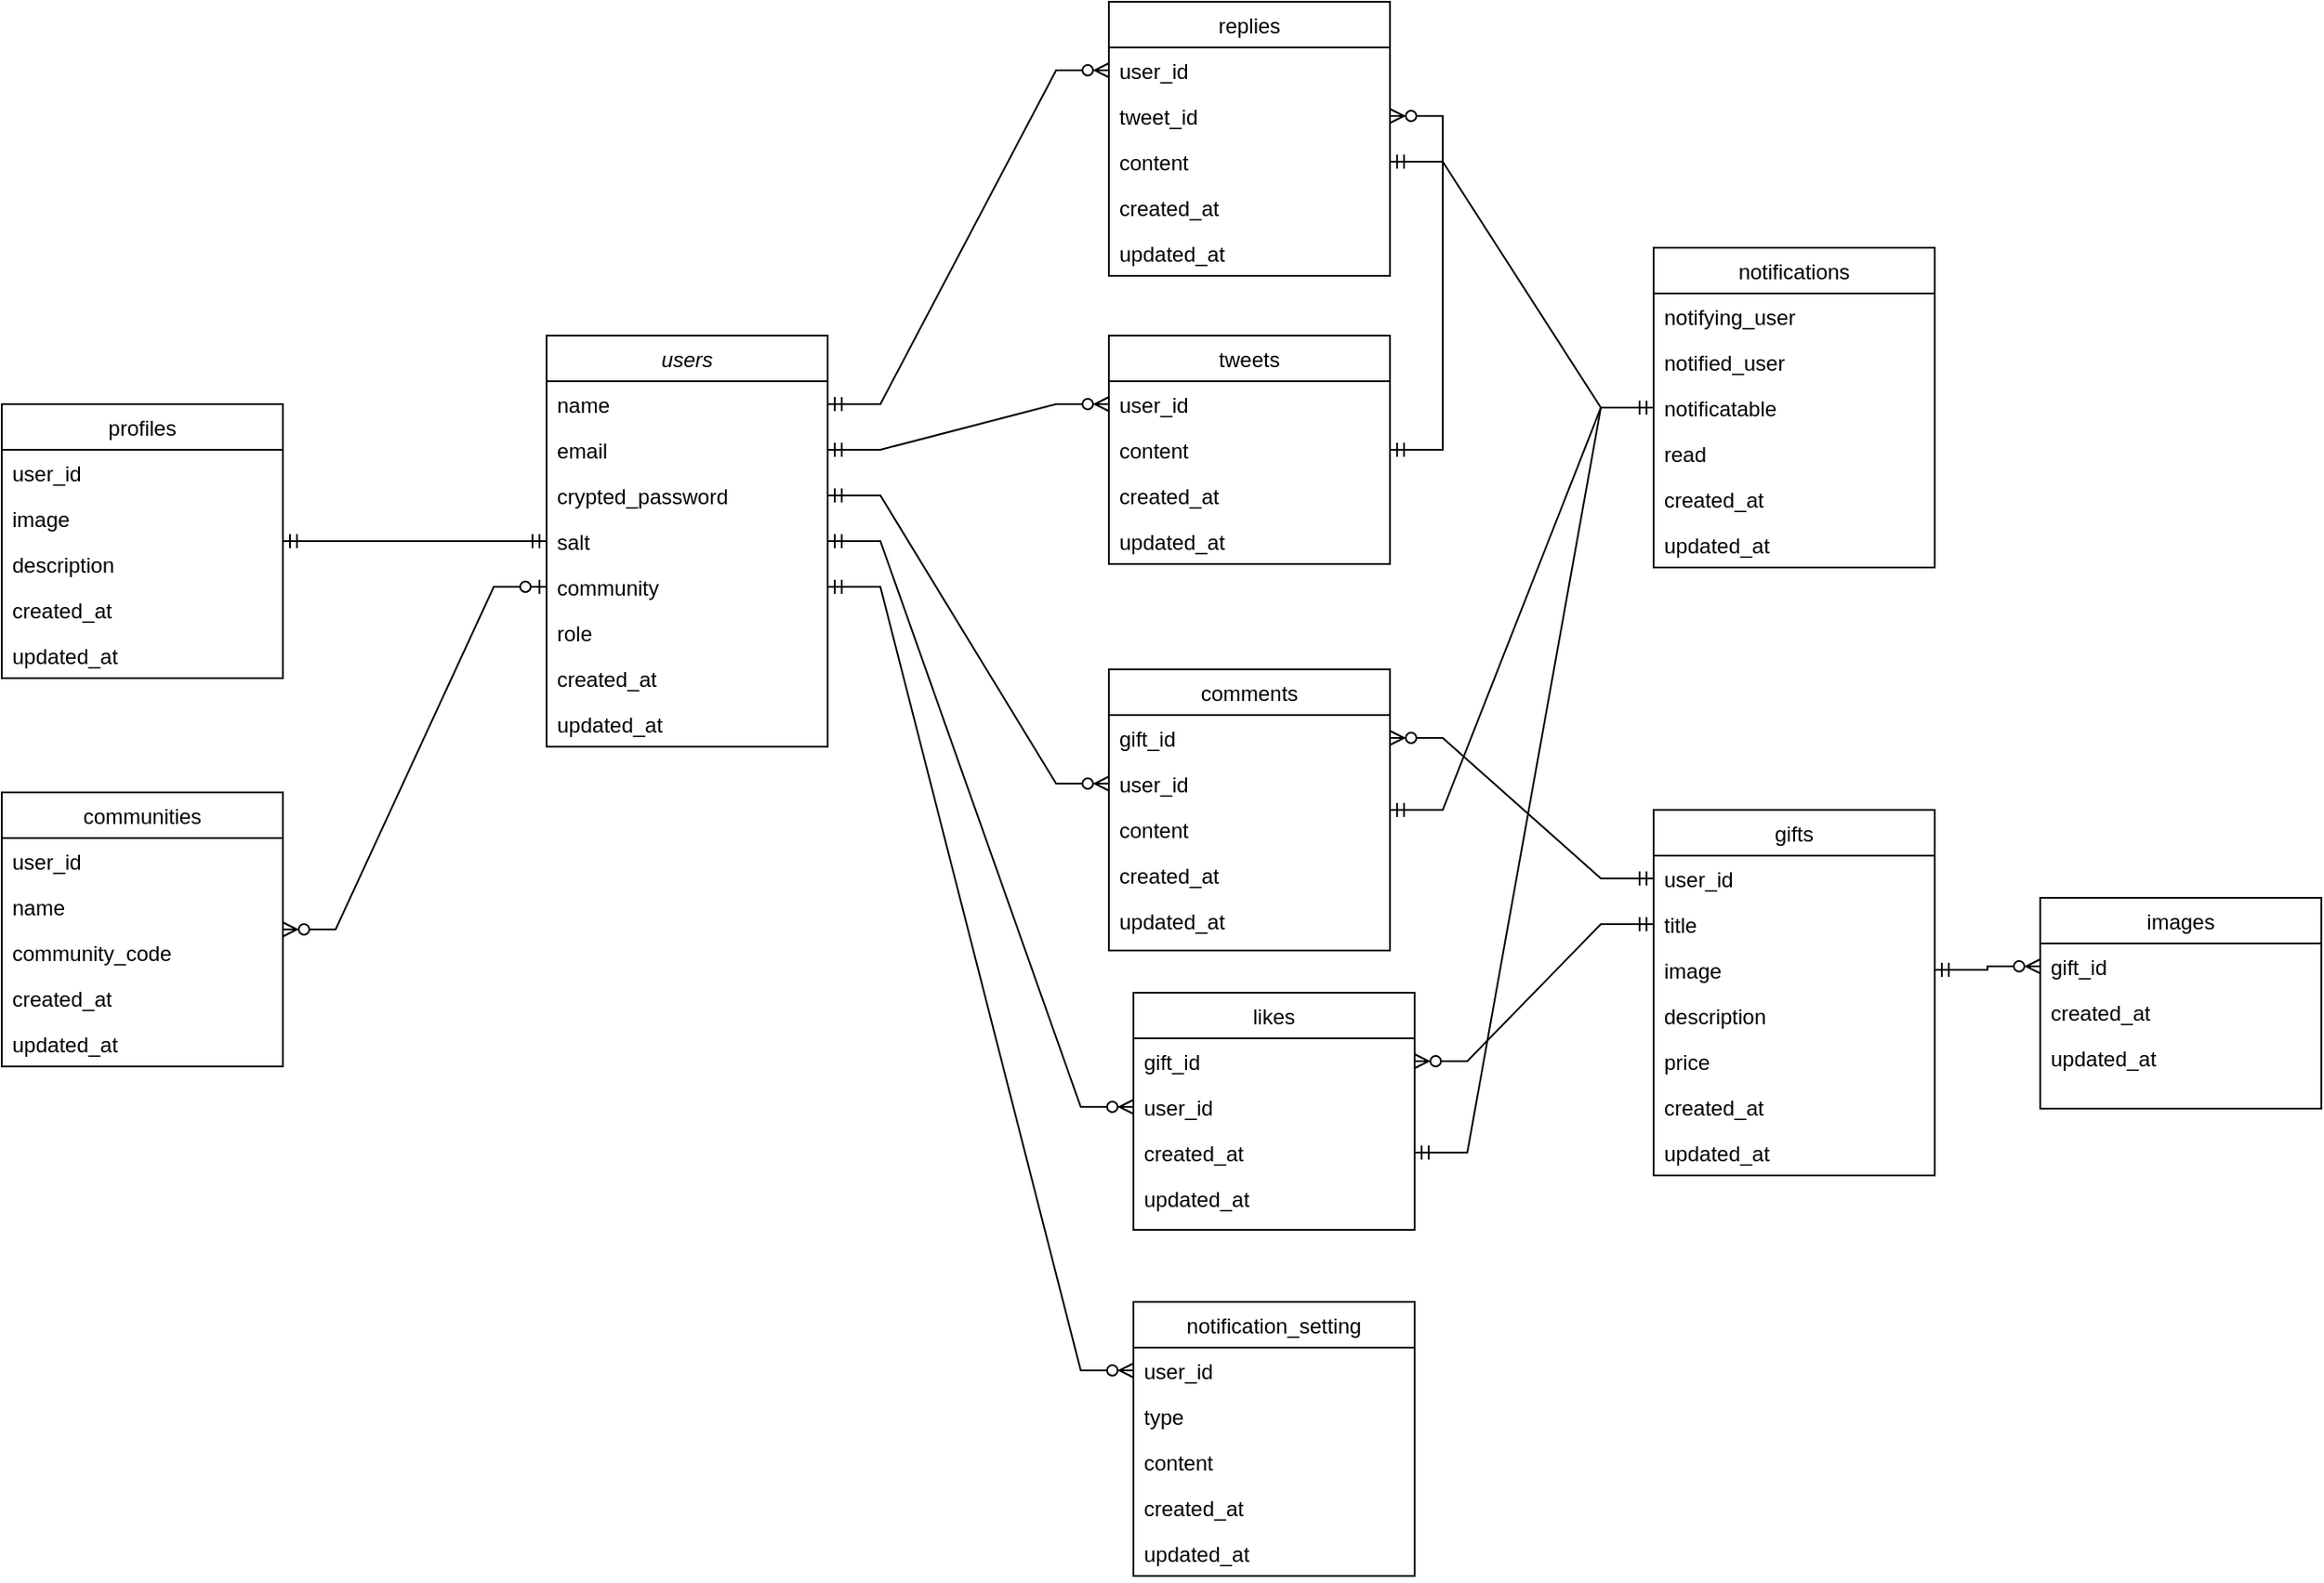 <mxfile version="18.0.5" type="github">
  <diagram id="C5RBs43oDa-KdzZeNtuy" name="Page-1">
    <mxGraphModel dx="2725" dy="2303" grid="1" gridSize="10" guides="1" tooltips="1" connect="1" arrows="1" fold="1" page="1" pageScale="1" pageWidth="827" pageHeight="1169" math="0" shadow="0">
      <root>
        <mxCell id="WIyWlLk6GJQsqaUBKTNV-0" />
        <mxCell id="WIyWlLk6GJQsqaUBKTNV-1" parent="WIyWlLk6GJQsqaUBKTNV-0" />
        <mxCell id="zkfFHV4jXpPFQw0GAbJ--0" value="users" style="swimlane;fontStyle=2;align=center;verticalAlign=top;childLayout=stackLayout;horizontal=1;startSize=26;horizontalStack=0;resizeParent=1;resizeLast=0;collapsible=1;marginBottom=0;rounded=0;shadow=0;strokeWidth=1;" parent="WIyWlLk6GJQsqaUBKTNV-1" vertex="1">
          <mxGeometry x="80" y="50" width="160" height="234" as="geometry">
            <mxRectangle x="230" y="140" width="160" height="26" as="alternateBounds" />
          </mxGeometry>
        </mxCell>
        <mxCell id="c8Rxnur6RBuowhKr3YoD-0" value="name" style="text;align=left;verticalAlign=top;spacingLeft=4;spacingRight=4;overflow=hidden;rotatable=0;points=[[0,0.5],[1,0.5]];portConstraint=eastwest;" vertex="1" parent="zkfFHV4jXpPFQw0GAbJ--0">
          <mxGeometry y="26" width="160" height="26" as="geometry" />
        </mxCell>
        <mxCell id="c8Rxnur6RBuowhKr3YoD-1" value="email" style="text;align=left;verticalAlign=top;spacingLeft=4;spacingRight=4;overflow=hidden;rotatable=0;points=[[0,0.5],[1,0.5]];portConstraint=eastwest;" vertex="1" parent="zkfFHV4jXpPFQw0GAbJ--0">
          <mxGeometry y="52" width="160" height="26" as="geometry" />
        </mxCell>
        <mxCell id="zkfFHV4jXpPFQw0GAbJ--1" value="crypted_password" style="text;align=left;verticalAlign=top;spacingLeft=4;spacingRight=4;overflow=hidden;rotatable=0;points=[[0,0.5],[1,0.5]];portConstraint=eastwest;" parent="zkfFHV4jXpPFQw0GAbJ--0" vertex="1">
          <mxGeometry y="78" width="160" height="26" as="geometry" />
        </mxCell>
        <mxCell id="c8Rxnur6RBuowhKr3YoD-51" value="salt" style="text;align=left;verticalAlign=top;spacingLeft=4;spacingRight=4;overflow=hidden;rotatable=0;points=[[0,0.5],[1,0.5]];portConstraint=eastwest;" vertex="1" parent="zkfFHV4jXpPFQw0GAbJ--0">
          <mxGeometry y="104" width="160" height="26" as="geometry" />
        </mxCell>
        <mxCell id="c8Rxnur6RBuowhKr3YoD-2" value="community" style="text;align=left;verticalAlign=top;spacingLeft=4;spacingRight=4;overflow=hidden;rotatable=0;points=[[0,0.5],[1,0.5]];portConstraint=eastwest;" vertex="1" parent="zkfFHV4jXpPFQw0GAbJ--0">
          <mxGeometry y="130" width="160" height="26" as="geometry" />
        </mxCell>
        <mxCell id="c8Rxnur6RBuowhKr3YoD-61" value="role" style="text;align=left;verticalAlign=top;spacingLeft=4;spacingRight=4;overflow=hidden;rotatable=0;points=[[0,0.5],[1,0.5]];portConstraint=eastwest;" vertex="1" parent="zkfFHV4jXpPFQw0GAbJ--0">
          <mxGeometry y="156" width="160" height="26" as="geometry" />
        </mxCell>
        <mxCell id="zkfFHV4jXpPFQw0GAbJ--2" value="created_at" style="text;align=left;verticalAlign=top;spacingLeft=4;spacingRight=4;overflow=hidden;rotatable=0;points=[[0,0.5],[1,0.5]];portConstraint=eastwest;rounded=0;shadow=0;html=0;" parent="zkfFHV4jXpPFQw0GAbJ--0" vertex="1">
          <mxGeometry y="182" width="160" height="26" as="geometry" />
        </mxCell>
        <mxCell id="zkfFHV4jXpPFQw0GAbJ--3" value="updated_at" style="text;align=left;verticalAlign=top;spacingLeft=4;spacingRight=4;overflow=hidden;rotatable=0;points=[[0,0.5],[1,0.5]];portConstraint=eastwest;rounded=0;shadow=0;html=0;" parent="zkfFHV4jXpPFQw0GAbJ--0" vertex="1">
          <mxGeometry y="208" width="160" height="26" as="geometry" />
        </mxCell>
        <mxCell id="zkfFHV4jXpPFQw0GAbJ--17" value="profiles" style="swimlane;fontStyle=0;align=center;verticalAlign=top;childLayout=stackLayout;horizontal=1;startSize=26;horizontalStack=0;resizeParent=1;resizeLast=0;collapsible=1;marginBottom=0;rounded=0;shadow=0;strokeWidth=1;" parent="WIyWlLk6GJQsqaUBKTNV-1" vertex="1">
          <mxGeometry x="-230" y="89" width="160" height="156" as="geometry">
            <mxRectangle x="550" y="140" width="160" height="26" as="alternateBounds" />
          </mxGeometry>
        </mxCell>
        <mxCell id="zkfFHV4jXpPFQw0GAbJ--19" value="user_id" style="text;align=left;verticalAlign=top;spacingLeft=4;spacingRight=4;overflow=hidden;rotatable=0;points=[[0,0.5],[1,0.5]];portConstraint=eastwest;rounded=0;shadow=0;html=0;" parent="zkfFHV4jXpPFQw0GAbJ--17" vertex="1">
          <mxGeometry y="26" width="160" height="26" as="geometry" />
        </mxCell>
        <mxCell id="zkfFHV4jXpPFQw0GAbJ--20" value="image" style="text;align=left;verticalAlign=top;spacingLeft=4;spacingRight=4;overflow=hidden;rotatable=0;points=[[0,0.5],[1,0.5]];portConstraint=eastwest;rounded=0;shadow=0;html=0;" parent="zkfFHV4jXpPFQw0GAbJ--17" vertex="1">
          <mxGeometry y="52" width="160" height="26" as="geometry" />
        </mxCell>
        <mxCell id="zkfFHV4jXpPFQw0GAbJ--21" value="description" style="text;align=left;verticalAlign=top;spacingLeft=4;spacingRight=4;overflow=hidden;rotatable=0;points=[[0,0.5],[1,0.5]];portConstraint=eastwest;rounded=0;shadow=0;html=0;" parent="zkfFHV4jXpPFQw0GAbJ--17" vertex="1">
          <mxGeometry y="78" width="160" height="26" as="geometry" />
        </mxCell>
        <mxCell id="c8Rxnur6RBuowhKr3YoD-9" value="created_at" style="text;align=left;verticalAlign=top;spacingLeft=4;spacingRight=4;overflow=hidden;rotatable=0;points=[[0,0.5],[1,0.5]];portConstraint=eastwest;rounded=0;shadow=0;html=0;" vertex="1" parent="zkfFHV4jXpPFQw0GAbJ--17">
          <mxGeometry y="104" width="160" height="26" as="geometry" />
        </mxCell>
        <mxCell id="c8Rxnur6RBuowhKr3YoD-10" value="updated_at" style="text;align=left;verticalAlign=top;spacingLeft=4;spacingRight=4;overflow=hidden;rotatable=0;points=[[0,0.5],[1,0.5]];portConstraint=eastwest;rounded=0;shadow=0;html=0;" vertex="1" parent="zkfFHV4jXpPFQw0GAbJ--17">
          <mxGeometry y="130" width="160" height="26" as="geometry" />
        </mxCell>
        <mxCell id="c8Rxnur6RBuowhKr3YoD-4" value="" style="edgeStyle=entityRelationEdgeStyle;fontSize=12;html=1;endArrow=ERmandOne;startArrow=ERmandOne;rounded=0;" edge="1" parent="WIyWlLk6GJQsqaUBKTNV-1" source="zkfFHV4jXpPFQw0GAbJ--0" target="zkfFHV4jXpPFQw0GAbJ--17">
          <mxGeometry width="100" height="100" relative="1" as="geometry">
            <mxPoint x="350" y="210" as="sourcePoint" />
            <mxPoint x="450" y="110" as="targetPoint" />
          </mxGeometry>
        </mxCell>
        <mxCell id="c8Rxnur6RBuowhKr3YoD-11" value="gifts" style="swimlane;fontStyle=0;align=center;verticalAlign=top;childLayout=stackLayout;horizontal=1;startSize=26;horizontalStack=0;resizeParent=1;resizeLast=0;collapsible=1;marginBottom=0;rounded=0;shadow=0;strokeWidth=1;" vertex="1" parent="WIyWlLk6GJQsqaUBKTNV-1">
          <mxGeometry x="710" y="320" width="160" height="208" as="geometry">
            <mxRectangle x="550" y="140" width="160" height="26" as="alternateBounds" />
          </mxGeometry>
        </mxCell>
        <mxCell id="c8Rxnur6RBuowhKr3YoD-12" value="user_id" style="text;align=left;verticalAlign=top;spacingLeft=4;spacingRight=4;overflow=hidden;rotatable=0;points=[[0,0.5],[1,0.5]];portConstraint=eastwest;rounded=0;shadow=0;html=0;" vertex="1" parent="c8Rxnur6RBuowhKr3YoD-11">
          <mxGeometry y="26" width="160" height="26" as="geometry" />
        </mxCell>
        <mxCell id="c8Rxnur6RBuowhKr3YoD-17" value="title" style="text;align=left;verticalAlign=top;spacingLeft=4;spacingRight=4;overflow=hidden;rotatable=0;points=[[0,0.5],[1,0.5]];portConstraint=eastwest;rounded=0;shadow=0;html=0;" vertex="1" parent="c8Rxnur6RBuowhKr3YoD-11">
          <mxGeometry y="52" width="160" height="26" as="geometry" />
        </mxCell>
        <mxCell id="c8Rxnur6RBuowhKr3YoD-13" value="image" style="text;align=left;verticalAlign=top;spacingLeft=4;spacingRight=4;overflow=hidden;rotatable=0;points=[[0,0.5],[1,0.5]];portConstraint=eastwest;rounded=0;shadow=0;html=0;" vertex="1" parent="c8Rxnur6RBuowhKr3YoD-11">
          <mxGeometry y="78" width="160" height="26" as="geometry" />
        </mxCell>
        <mxCell id="c8Rxnur6RBuowhKr3YoD-14" value="description" style="text;align=left;verticalAlign=top;spacingLeft=4;spacingRight=4;overflow=hidden;rotatable=0;points=[[0,0.5],[1,0.5]];portConstraint=eastwest;rounded=0;shadow=0;html=0;" vertex="1" parent="c8Rxnur6RBuowhKr3YoD-11">
          <mxGeometry y="104" width="160" height="26" as="geometry" />
        </mxCell>
        <mxCell id="c8Rxnur6RBuowhKr3YoD-67" value="price" style="text;align=left;verticalAlign=top;spacingLeft=4;spacingRight=4;overflow=hidden;rotatable=0;points=[[0,0.5],[1,0.5]];portConstraint=eastwest;rounded=0;shadow=0;html=0;" vertex="1" parent="c8Rxnur6RBuowhKr3YoD-11">
          <mxGeometry y="130" width="160" height="26" as="geometry" />
        </mxCell>
        <mxCell id="c8Rxnur6RBuowhKr3YoD-15" value="created_at" style="text;align=left;verticalAlign=top;spacingLeft=4;spacingRight=4;overflow=hidden;rotatable=0;points=[[0,0.5],[1,0.5]];portConstraint=eastwest;rounded=0;shadow=0;html=0;" vertex="1" parent="c8Rxnur6RBuowhKr3YoD-11">
          <mxGeometry y="156" width="160" height="26" as="geometry" />
        </mxCell>
        <mxCell id="c8Rxnur6RBuowhKr3YoD-16" value="updated_at" style="text;align=left;verticalAlign=top;spacingLeft=4;spacingRight=4;overflow=hidden;rotatable=0;points=[[0,0.5],[1,0.5]];portConstraint=eastwest;rounded=0;shadow=0;html=0;" vertex="1" parent="c8Rxnur6RBuowhKr3YoD-11">
          <mxGeometry y="182" width="160" height="26" as="geometry" />
        </mxCell>
        <mxCell id="c8Rxnur6RBuowhKr3YoD-19" value="comments" style="swimlane;fontStyle=0;align=center;verticalAlign=top;childLayout=stackLayout;horizontal=1;startSize=26;horizontalStack=0;resizeParent=1;resizeLast=0;collapsible=1;marginBottom=0;rounded=0;shadow=0;strokeWidth=1;" vertex="1" parent="WIyWlLk6GJQsqaUBKTNV-1">
          <mxGeometry x="400" y="240" width="160" height="160" as="geometry">
            <mxRectangle x="550" y="140" width="160" height="26" as="alternateBounds" />
          </mxGeometry>
        </mxCell>
        <mxCell id="c8Rxnur6RBuowhKr3YoD-20" value="gift_id" style="text;align=left;verticalAlign=top;spacingLeft=4;spacingRight=4;overflow=hidden;rotatable=0;points=[[0,0.5],[1,0.5]];portConstraint=eastwest;rounded=0;shadow=0;html=0;" vertex="1" parent="c8Rxnur6RBuowhKr3YoD-19">
          <mxGeometry y="26" width="160" height="26" as="geometry" />
        </mxCell>
        <mxCell id="c8Rxnur6RBuowhKr3YoD-21" value="user_id" style="text;align=left;verticalAlign=top;spacingLeft=4;spacingRight=4;overflow=hidden;rotatable=0;points=[[0,0.5],[1,0.5]];portConstraint=eastwest;rounded=0;shadow=0;html=0;" vertex="1" parent="c8Rxnur6RBuowhKr3YoD-19">
          <mxGeometry y="52" width="160" height="26" as="geometry" />
        </mxCell>
        <mxCell id="c8Rxnur6RBuowhKr3YoD-22" value="content" style="text;align=left;verticalAlign=top;spacingLeft=4;spacingRight=4;overflow=hidden;rotatable=0;points=[[0,0.5],[1,0.5]];portConstraint=eastwest;rounded=0;shadow=0;html=0;" vertex="1" parent="c8Rxnur6RBuowhKr3YoD-19">
          <mxGeometry y="78" width="160" height="26" as="geometry" />
        </mxCell>
        <mxCell id="c8Rxnur6RBuowhKr3YoD-24" value="created_at" style="text;align=left;verticalAlign=top;spacingLeft=4;spacingRight=4;overflow=hidden;rotatable=0;points=[[0,0.5],[1,0.5]];portConstraint=eastwest;rounded=0;shadow=0;html=0;" vertex="1" parent="c8Rxnur6RBuowhKr3YoD-19">
          <mxGeometry y="104" width="160" height="26" as="geometry" />
        </mxCell>
        <mxCell id="c8Rxnur6RBuowhKr3YoD-25" value="updated_at" style="text;align=left;verticalAlign=top;spacingLeft=4;spacingRight=4;overflow=hidden;rotatable=0;points=[[0,0.5],[1,0.5]];portConstraint=eastwest;rounded=0;shadow=0;html=0;" vertex="1" parent="c8Rxnur6RBuowhKr3YoD-19">
          <mxGeometry y="130" width="160" height="26" as="geometry" />
        </mxCell>
        <mxCell id="c8Rxnur6RBuowhKr3YoD-26" value="images" style="swimlane;fontStyle=0;align=center;verticalAlign=top;childLayout=stackLayout;horizontal=1;startSize=26;horizontalStack=0;resizeParent=1;resizeLast=0;collapsible=1;marginBottom=0;rounded=0;shadow=0;strokeWidth=1;" vertex="1" parent="WIyWlLk6GJQsqaUBKTNV-1">
          <mxGeometry x="930" y="370" width="160" height="120" as="geometry">
            <mxRectangle x="550" y="140" width="160" height="26" as="alternateBounds" />
          </mxGeometry>
        </mxCell>
        <mxCell id="c8Rxnur6RBuowhKr3YoD-27" value="gift_id" style="text;align=left;verticalAlign=top;spacingLeft=4;spacingRight=4;overflow=hidden;rotatable=0;points=[[0,0.5],[1,0.5]];portConstraint=eastwest;rounded=0;shadow=0;html=0;" vertex="1" parent="c8Rxnur6RBuowhKr3YoD-26">
          <mxGeometry y="26" width="160" height="26" as="geometry" />
        </mxCell>
        <mxCell id="c8Rxnur6RBuowhKr3YoD-31" value="created_at" style="text;align=left;verticalAlign=top;spacingLeft=4;spacingRight=4;overflow=hidden;rotatable=0;points=[[0,0.5],[1,0.5]];portConstraint=eastwest;rounded=0;shadow=0;html=0;" vertex="1" parent="c8Rxnur6RBuowhKr3YoD-26">
          <mxGeometry y="52" width="160" height="26" as="geometry" />
        </mxCell>
        <mxCell id="c8Rxnur6RBuowhKr3YoD-32" value="updated_at" style="text;align=left;verticalAlign=top;spacingLeft=4;spacingRight=4;overflow=hidden;rotatable=0;points=[[0,0.5],[1,0.5]];portConstraint=eastwest;rounded=0;shadow=0;html=0;" vertex="1" parent="c8Rxnur6RBuowhKr3YoD-26">
          <mxGeometry y="78" width="160" height="26" as="geometry" />
        </mxCell>
        <mxCell id="c8Rxnur6RBuowhKr3YoD-37" value="tweets" style="swimlane;fontStyle=0;align=center;verticalAlign=top;childLayout=stackLayout;horizontal=1;startSize=26;horizontalStack=0;resizeParent=1;resizeLast=0;collapsible=1;marginBottom=0;rounded=0;shadow=0;strokeWidth=1;" vertex="1" parent="WIyWlLk6GJQsqaUBKTNV-1">
          <mxGeometry x="400" y="50" width="160" height="130" as="geometry">
            <mxRectangle x="550" y="140" width="160" height="26" as="alternateBounds" />
          </mxGeometry>
        </mxCell>
        <mxCell id="c8Rxnur6RBuowhKr3YoD-39" value="user_id" style="text;align=left;verticalAlign=top;spacingLeft=4;spacingRight=4;overflow=hidden;rotatable=0;points=[[0,0.5],[1,0.5]];portConstraint=eastwest;rounded=0;shadow=0;html=0;" vertex="1" parent="c8Rxnur6RBuowhKr3YoD-37">
          <mxGeometry y="26" width="160" height="26" as="geometry" />
        </mxCell>
        <mxCell id="c8Rxnur6RBuowhKr3YoD-40" value="content" style="text;align=left;verticalAlign=top;spacingLeft=4;spacingRight=4;overflow=hidden;rotatable=0;points=[[0,0.5],[1,0.5]];portConstraint=eastwest;rounded=0;shadow=0;html=0;" vertex="1" parent="c8Rxnur6RBuowhKr3YoD-37">
          <mxGeometry y="52" width="160" height="26" as="geometry" />
        </mxCell>
        <mxCell id="c8Rxnur6RBuowhKr3YoD-41" value="created_at" style="text;align=left;verticalAlign=top;spacingLeft=4;spacingRight=4;overflow=hidden;rotatable=0;points=[[0,0.5],[1,0.5]];portConstraint=eastwest;rounded=0;shadow=0;html=0;" vertex="1" parent="c8Rxnur6RBuowhKr3YoD-37">
          <mxGeometry y="78" width="160" height="26" as="geometry" />
        </mxCell>
        <mxCell id="c8Rxnur6RBuowhKr3YoD-42" value="updated_at" style="text;align=left;verticalAlign=top;spacingLeft=4;spacingRight=4;overflow=hidden;rotatable=0;points=[[0,0.5],[1,0.5]];portConstraint=eastwest;rounded=0;shadow=0;html=0;" vertex="1" parent="c8Rxnur6RBuowhKr3YoD-37">
          <mxGeometry y="104" width="160" height="26" as="geometry" />
        </mxCell>
        <mxCell id="c8Rxnur6RBuowhKr3YoD-43" value="replies" style="swimlane;fontStyle=0;align=center;verticalAlign=top;childLayout=stackLayout;horizontal=1;startSize=26;horizontalStack=0;resizeParent=1;resizeLast=0;collapsible=1;marginBottom=0;rounded=0;shadow=0;strokeWidth=1;" vertex="1" parent="WIyWlLk6GJQsqaUBKTNV-1">
          <mxGeometry x="400" y="-140" width="160" height="156" as="geometry">
            <mxRectangle x="550" y="140" width="160" height="26" as="alternateBounds" />
          </mxGeometry>
        </mxCell>
        <mxCell id="c8Rxnur6RBuowhKr3YoD-44" value="user_id" style="text;align=left;verticalAlign=top;spacingLeft=4;spacingRight=4;overflow=hidden;rotatable=0;points=[[0,0.5],[1,0.5]];portConstraint=eastwest;rounded=0;shadow=0;html=0;" vertex="1" parent="c8Rxnur6RBuowhKr3YoD-43">
          <mxGeometry y="26" width="160" height="26" as="geometry" />
        </mxCell>
        <mxCell id="c8Rxnur6RBuowhKr3YoD-50" value="tweet_id" style="text;align=left;verticalAlign=top;spacingLeft=4;spacingRight=4;overflow=hidden;rotatable=0;points=[[0,0.5],[1,0.5]];portConstraint=eastwest;rounded=0;shadow=0;html=0;" vertex="1" parent="c8Rxnur6RBuowhKr3YoD-43">
          <mxGeometry y="52" width="160" height="26" as="geometry" />
        </mxCell>
        <mxCell id="c8Rxnur6RBuowhKr3YoD-45" value="content" style="text;align=left;verticalAlign=top;spacingLeft=4;spacingRight=4;overflow=hidden;rotatable=0;points=[[0,0.5],[1,0.5]];portConstraint=eastwest;rounded=0;shadow=0;html=0;" vertex="1" parent="c8Rxnur6RBuowhKr3YoD-43">
          <mxGeometry y="78" width="160" height="26" as="geometry" />
        </mxCell>
        <mxCell id="c8Rxnur6RBuowhKr3YoD-46" value="created_at" style="text;align=left;verticalAlign=top;spacingLeft=4;spacingRight=4;overflow=hidden;rotatable=0;points=[[0,0.5],[1,0.5]];portConstraint=eastwest;rounded=0;shadow=0;html=0;" vertex="1" parent="c8Rxnur6RBuowhKr3YoD-43">
          <mxGeometry y="104" width="160" height="26" as="geometry" />
        </mxCell>
        <mxCell id="c8Rxnur6RBuowhKr3YoD-47" value="updated_at" style="text;align=left;verticalAlign=top;spacingLeft=4;spacingRight=4;overflow=hidden;rotatable=0;points=[[0,0.5],[1,0.5]];portConstraint=eastwest;rounded=0;shadow=0;html=0;" vertex="1" parent="c8Rxnur6RBuowhKr3YoD-43">
          <mxGeometry y="130" width="160" height="26" as="geometry" />
        </mxCell>
        <mxCell id="c8Rxnur6RBuowhKr3YoD-52" value="communities" style="swimlane;fontStyle=0;align=center;verticalAlign=top;childLayout=stackLayout;horizontal=1;startSize=26;horizontalStack=0;resizeParent=1;resizeLast=0;collapsible=1;marginBottom=0;rounded=0;shadow=0;strokeWidth=1;" vertex="1" parent="WIyWlLk6GJQsqaUBKTNV-1">
          <mxGeometry x="-230" y="310" width="160" height="156" as="geometry">
            <mxRectangle x="550" y="140" width="160" height="26" as="alternateBounds" />
          </mxGeometry>
        </mxCell>
        <mxCell id="c8Rxnur6RBuowhKr3YoD-53" value="user_id" style="text;align=left;verticalAlign=top;spacingLeft=4;spacingRight=4;overflow=hidden;rotatable=0;points=[[0,0.5],[1,0.5]];portConstraint=eastwest;rounded=0;shadow=0;html=0;" vertex="1" parent="c8Rxnur6RBuowhKr3YoD-52">
          <mxGeometry y="26" width="160" height="26" as="geometry" />
        </mxCell>
        <mxCell id="c8Rxnur6RBuowhKr3YoD-54" value="name" style="text;align=left;verticalAlign=top;spacingLeft=4;spacingRight=4;overflow=hidden;rotatable=0;points=[[0,0.5],[1,0.5]];portConstraint=eastwest;rounded=0;shadow=0;html=0;" vertex="1" parent="c8Rxnur6RBuowhKr3YoD-52">
          <mxGeometry y="52" width="160" height="26" as="geometry" />
        </mxCell>
        <mxCell id="c8Rxnur6RBuowhKr3YoD-60" value="community_code" style="text;align=left;verticalAlign=top;spacingLeft=4;spacingRight=4;overflow=hidden;rotatable=0;points=[[0,0.5],[1,0.5]];portConstraint=eastwest;rounded=0;shadow=0;html=0;" vertex="1" parent="c8Rxnur6RBuowhKr3YoD-52">
          <mxGeometry y="78" width="160" height="26" as="geometry" />
        </mxCell>
        <mxCell id="c8Rxnur6RBuowhKr3YoD-56" value="created_at" style="text;align=left;verticalAlign=top;spacingLeft=4;spacingRight=4;overflow=hidden;rotatable=0;points=[[0,0.5],[1,0.5]];portConstraint=eastwest;rounded=0;shadow=0;html=0;" vertex="1" parent="c8Rxnur6RBuowhKr3YoD-52">
          <mxGeometry y="104" width="160" height="26" as="geometry" />
        </mxCell>
        <mxCell id="c8Rxnur6RBuowhKr3YoD-57" value="updated_at" style="text;align=left;verticalAlign=top;spacingLeft=4;spacingRight=4;overflow=hidden;rotatable=0;points=[[0,0.5],[1,0.5]];portConstraint=eastwest;rounded=0;shadow=0;html=0;" vertex="1" parent="c8Rxnur6RBuowhKr3YoD-52">
          <mxGeometry y="130" width="160" height="26" as="geometry" />
        </mxCell>
        <mxCell id="c8Rxnur6RBuowhKr3YoD-59" value="" style="edgeStyle=entityRelationEdgeStyle;fontSize=12;html=1;endArrow=ERzeroToMany;startArrow=ERzeroToOne;rounded=0;" edge="1" parent="WIyWlLk6GJQsqaUBKTNV-1" source="c8Rxnur6RBuowhKr3YoD-2" target="c8Rxnur6RBuowhKr3YoD-52">
          <mxGeometry width="100" height="100" relative="1" as="geometry">
            <mxPoint x="250" y="164" as="sourcePoint" />
            <mxPoint x="250" y="445" as="targetPoint" />
          </mxGeometry>
        </mxCell>
        <mxCell id="c8Rxnur6RBuowhKr3YoD-77" value="notifications" style="swimlane;fontStyle=0;align=center;verticalAlign=top;childLayout=stackLayout;horizontal=1;startSize=26;horizontalStack=0;resizeParent=1;resizeLast=0;collapsible=1;marginBottom=0;rounded=0;shadow=0;strokeWidth=1;" vertex="1" parent="WIyWlLk6GJQsqaUBKTNV-1">
          <mxGeometry x="710" width="160" height="182" as="geometry">
            <mxRectangle x="550" y="140" width="160" height="26" as="alternateBounds" />
          </mxGeometry>
        </mxCell>
        <mxCell id="c8Rxnur6RBuowhKr3YoD-94" value="notifying_user" style="text;align=left;verticalAlign=top;spacingLeft=4;spacingRight=4;overflow=hidden;rotatable=0;points=[[0,0.5],[1,0.5]];portConstraint=eastwest;rounded=0;shadow=0;html=0;" vertex="1" parent="c8Rxnur6RBuowhKr3YoD-77">
          <mxGeometry y="26" width="160" height="26" as="geometry" />
        </mxCell>
        <mxCell id="c8Rxnur6RBuowhKr3YoD-118" value="notified_user" style="text;align=left;verticalAlign=top;spacingLeft=4;spacingRight=4;overflow=hidden;rotatable=0;points=[[0,0.5],[1,0.5]];portConstraint=eastwest;rounded=0;shadow=0;html=0;" vertex="1" parent="c8Rxnur6RBuowhKr3YoD-77">
          <mxGeometry y="52" width="160" height="26" as="geometry" />
        </mxCell>
        <mxCell id="c8Rxnur6RBuowhKr3YoD-79" value="notificatable" style="text;align=left;verticalAlign=top;spacingLeft=4;spacingRight=4;overflow=hidden;rotatable=0;points=[[0,0.5],[1,0.5]];portConstraint=eastwest;rounded=0;shadow=0;html=0;" vertex="1" parent="c8Rxnur6RBuowhKr3YoD-77">
          <mxGeometry y="78" width="160" height="26" as="geometry" />
        </mxCell>
        <mxCell id="c8Rxnur6RBuowhKr3YoD-80" value="read" style="text;align=left;verticalAlign=top;spacingLeft=4;spacingRight=4;overflow=hidden;rotatable=0;points=[[0,0.5],[1,0.5]];portConstraint=eastwest;rounded=0;shadow=0;html=0;" vertex="1" parent="c8Rxnur6RBuowhKr3YoD-77">
          <mxGeometry y="104" width="160" height="26" as="geometry" />
        </mxCell>
        <mxCell id="c8Rxnur6RBuowhKr3YoD-81" value="created_at" style="text;align=left;verticalAlign=top;spacingLeft=4;spacingRight=4;overflow=hidden;rotatable=0;points=[[0,0.5],[1,0.5]];portConstraint=eastwest;rounded=0;shadow=0;html=0;" vertex="1" parent="c8Rxnur6RBuowhKr3YoD-77">
          <mxGeometry y="130" width="160" height="26" as="geometry" />
        </mxCell>
        <mxCell id="c8Rxnur6RBuowhKr3YoD-82" value="updated_at" style="text;align=left;verticalAlign=top;spacingLeft=4;spacingRight=4;overflow=hidden;rotatable=0;points=[[0,0.5],[1,0.5]];portConstraint=eastwest;rounded=0;shadow=0;html=0;" vertex="1" parent="c8Rxnur6RBuowhKr3YoD-77">
          <mxGeometry y="156" width="160" height="26" as="geometry" />
        </mxCell>
        <mxCell id="c8Rxnur6RBuowhKr3YoD-84" value="notification_setting" style="swimlane;fontStyle=0;align=center;verticalAlign=top;childLayout=stackLayout;horizontal=1;startSize=26;horizontalStack=0;resizeParent=1;resizeLast=0;collapsible=1;marginBottom=0;rounded=0;shadow=0;strokeWidth=1;" vertex="1" parent="WIyWlLk6GJQsqaUBKTNV-1">
          <mxGeometry x="414" y="600" width="160" height="156" as="geometry">
            <mxRectangle x="550" y="140" width="160" height="26" as="alternateBounds" />
          </mxGeometry>
        </mxCell>
        <mxCell id="c8Rxnur6RBuowhKr3YoD-85" value="user_id" style="text;align=left;verticalAlign=top;spacingLeft=4;spacingRight=4;overflow=hidden;rotatable=0;points=[[0,0.5],[1,0.5]];portConstraint=eastwest;rounded=0;shadow=0;html=0;" vertex="1" parent="c8Rxnur6RBuowhKr3YoD-84">
          <mxGeometry y="26" width="160" height="26" as="geometry" />
        </mxCell>
        <mxCell id="c8Rxnur6RBuowhKr3YoD-86" value="type" style="text;align=left;verticalAlign=top;spacingLeft=4;spacingRight=4;overflow=hidden;rotatable=0;points=[[0,0.5],[1,0.5]];portConstraint=eastwest;rounded=0;shadow=0;html=0;" vertex="1" parent="c8Rxnur6RBuowhKr3YoD-84">
          <mxGeometry y="52" width="160" height="26" as="geometry" />
        </mxCell>
        <mxCell id="c8Rxnur6RBuowhKr3YoD-87" value="content" style="text;align=left;verticalAlign=top;spacingLeft=4;spacingRight=4;overflow=hidden;rotatable=0;points=[[0,0.5],[1,0.5]];portConstraint=eastwest;rounded=0;shadow=0;html=0;" vertex="1" parent="c8Rxnur6RBuowhKr3YoD-84">
          <mxGeometry y="78" width="160" height="26" as="geometry" />
        </mxCell>
        <mxCell id="c8Rxnur6RBuowhKr3YoD-88" value="created_at" style="text;align=left;verticalAlign=top;spacingLeft=4;spacingRight=4;overflow=hidden;rotatable=0;points=[[0,0.5],[1,0.5]];portConstraint=eastwest;rounded=0;shadow=0;html=0;" vertex="1" parent="c8Rxnur6RBuowhKr3YoD-84">
          <mxGeometry y="104" width="160" height="26" as="geometry" />
        </mxCell>
        <mxCell id="c8Rxnur6RBuowhKr3YoD-89" value="updated_at" style="text;align=left;verticalAlign=top;spacingLeft=4;spacingRight=4;overflow=hidden;rotatable=0;points=[[0,0.5],[1,0.5]];portConstraint=eastwest;rounded=0;shadow=0;html=0;" vertex="1" parent="c8Rxnur6RBuowhKr3YoD-84">
          <mxGeometry y="130" width="160" height="26" as="geometry" />
        </mxCell>
        <mxCell id="c8Rxnur6RBuowhKr3YoD-96" value="" style="edgeStyle=entityRelationEdgeStyle;fontSize=12;html=1;endArrow=ERmandOne;startArrow=ERmandOne;rounded=0;" edge="1" parent="WIyWlLk6GJQsqaUBKTNV-1" source="c8Rxnur6RBuowhKr3YoD-72" target="c8Rxnur6RBuowhKr3YoD-79">
          <mxGeometry width="100" height="100" relative="1" as="geometry">
            <mxPoint x="330" y="650" as="sourcePoint" />
            <mxPoint x="140" y="671" as="targetPoint" />
          </mxGeometry>
        </mxCell>
        <mxCell id="c8Rxnur6RBuowhKr3YoD-100" value="" style="edgeStyle=entityRelationEdgeStyle;fontSize=12;html=1;endArrow=ERmandOne;startArrow=ERmandOne;rounded=0;entryX=0;entryY=0.5;entryDx=0;entryDy=0;" edge="1" parent="WIyWlLk6GJQsqaUBKTNV-1" source="c8Rxnur6RBuowhKr3YoD-19" target="c8Rxnur6RBuowhKr3YoD-79">
          <mxGeometry width="100" height="100" relative="1" as="geometry">
            <mxPoint x="344" y="701" as="sourcePoint" />
            <mxPoint x="180" y="607" as="targetPoint" />
          </mxGeometry>
        </mxCell>
        <mxCell id="c8Rxnur6RBuowhKr3YoD-101" value="" style="edgeStyle=entityRelationEdgeStyle;fontSize=12;html=1;endArrow=ERmandOne;startArrow=ERmandOne;rounded=0;entryX=0;entryY=0.5;entryDx=0;entryDy=0;" edge="1" parent="WIyWlLk6GJQsqaUBKTNV-1" source="c8Rxnur6RBuowhKr3YoD-45" target="c8Rxnur6RBuowhKr3YoD-79">
          <mxGeometry width="100" height="100" relative="1" as="geometry">
            <mxPoint x="344" y="491" as="sourcePoint" />
            <mxPoint x="140" y="450" as="targetPoint" />
          </mxGeometry>
        </mxCell>
        <mxCell id="c8Rxnur6RBuowhKr3YoD-68" value="likes" style="swimlane;fontStyle=0;align=center;verticalAlign=top;childLayout=stackLayout;horizontal=1;startSize=26;horizontalStack=0;resizeParent=1;resizeLast=0;collapsible=1;marginBottom=0;rounded=0;shadow=0;strokeWidth=1;" vertex="1" parent="WIyWlLk6GJQsqaUBKTNV-1">
          <mxGeometry x="414" y="424" width="160" height="135" as="geometry">
            <mxRectangle x="550" y="140" width="160" height="26" as="alternateBounds" />
          </mxGeometry>
        </mxCell>
        <mxCell id="c8Rxnur6RBuowhKr3YoD-69" value="gift_id" style="text;align=left;verticalAlign=top;spacingLeft=4;spacingRight=4;overflow=hidden;rotatable=0;points=[[0,0.5],[1,0.5]];portConstraint=eastwest;rounded=0;shadow=0;html=0;" vertex="1" parent="c8Rxnur6RBuowhKr3YoD-68">
          <mxGeometry y="26" width="160" height="26" as="geometry" />
        </mxCell>
        <mxCell id="c8Rxnur6RBuowhKr3YoD-70" value="user_id" style="text;align=left;verticalAlign=top;spacingLeft=4;spacingRight=4;overflow=hidden;rotatable=0;points=[[0,0.5],[1,0.5]];portConstraint=eastwest;rounded=0;shadow=0;html=0;" vertex="1" parent="c8Rxnur6RBuowhKr3YoD-68">
          <mxGeometry y="52" width="160" height="26" as="geometry" />
        </mxCell>
        <mxCell id="c8Rxnur6RBuowhKr3YoD-72" value="created_at" style="text;align=left;verticalAlign=top;spacingLeft=4;spacingRight=4;overflow=hidden;rotatable=0;points=[[0,0.5],[1,0.5]];portConstraint=eastwest;rounded=0;shadow=0;html=0;" vertex="1" parent="c8Rxnur6RBuowhKr3YoD-68">
          <mxGeometry y="78" width="160" height="26" as="geometry" />
        </mxCell>
        <mxCell id="c8Rxnur6RBuowhKr3YoD-73" value="updated_at" style="text;align=left;verticalAlign=top;spacingLeft=4;spacingRight=4;overflow=hidden;rotatable=0;points=[[0,0.5],[1,0.5]];portConstraint=eastwest;rounded=0;shadow=0;html=0;" vertex="1" parent="c8Rxnur6RBuowhKr3YoD-68">
          <mxGeometry y="104" width="160" height="26" as="geometry" />
        </mxCell>
        <mxCell id="c8Rxnur6RBuowhKr3YoD-120" value="" style="edgeStyle=entityRelationEdgeStyle;fontSize=12;html=1;endArrow=ERzeroToMany;startArrow=ERmandOne;rounded=0;" edge="1" parent="WIyWlLk6GJQsqaUBKTNV-1" source="c8Rxnur6RBuowhKr3YoD-1" target="c8Rxnur6RBuowhKr3YoD-39">
          <mxGeometry width="100" height="100" relative="1" as="geometry">
            <mxPoint x="440" y="390" as="sourcePoint" />
            <mxPoint x="540" y="290" as="targetPoint" />
          </mxGeometry>
        </mxCell>
        <mxCell id="c8Rxnur6RBuowhKr3YoD-121" value="" style="edgeStyle=entityRelationEdgeStyle;fontSize=12;html=1;endArrow=ERzeroToMany;startArrow=ERmandOne;rounded=0;" edge="1" parent="WIyWlLk6GJQsqaUBKTNV-1" source="zkfFHV4jXpPFQw0GAbJ--1" target="c8Rxnur6RBuowhKr3YoD-21">
          <mxGeometry width="100" height="100" relative="1" as="geometry">
            <mxPoint x="250" y="99.0" as="sourcePoint" />
            <mxPoint x="410" y="99.0" as="targetPoint" />
          </mxGeometry>
        </mxCell>
        <mxCell id="c8Rxnur6RBuowhKr3YoD-122" value="" style="edgeStyle=entityRelationEdgeStyle;fontSize=12;html=1;endArrow=ERzeroToMany;startArrow=ERmandOne;rounded=0;" edge="1" parent="WIyWlLk6GJQsqaUBKTNV-1" source="c8Rxnur6RBuowhKr3YoD-51" target="c8Rxnur6RBuowhKr3YoD-70">
          <mxGeometry width="100" height="100" relative="1" as="geometry">
            <mxPoint x="250" y="125.0" as="sourcePoint" />
            <mxPoint x="410" y="315.0" as="targetPoint" />
          </mxGeometry>
        </mxCell>
        <mxCell id="c8Rxnur6RBuowhKr3YoD-123" value="" style="edgeStyle=entityRelationEdgeStyle;fontSize=12;html=1;endArrow=ERzeroToMany;startArrow=ERmandOne;rounded=0;" edge="1" parent="WIyWlLk6GJQsqaUBKTNV-1" source="c8Rxnur6RBuowhKr3YoD-2" target="c8Rxnur6RBuowhKr3YoD-85">
          <mxGeometry width="100" height="100" relative="1" as="geometry">
            <mxPoint x="250" y="151" as="sourcePoint" />
            <mxPoint x="424" y="499" as="targetPoint" />
          </mxGeometry>
        </mxCell>
        <mxCell id="c8Rxnur6RBuowhKr3YoD-124" value="" style="edgeStyle=entityRelationEdgeStyle;fontSize=12;html=1;endArrow=ERzeroToMany;startArrow=ERmandOne;rounded=0;" edge="1" parent="WIyWlLk6GJQsqaUBKTNV-1" source="c8Rxnur6RBuowhKr3YoD-12" target="c8Rxnur6RBuowhKr3YoD-20">
          <mxGeometry width="100" height="100" relative="1" as="geometry">
            <mxPoint x="250" y="125.0" as="sourcePoint" />
            <mxPoint x="410" y="315.0" as="targetPoint" />
          </mxGeometry>
        </mxCell>
        <mxCell id="c8Rxnur6RBuowhKr3YoD-125" value="" style="edgeStyle=entityRelationEdgeStyle;fontSize=12;html=1;endArrow=ERzeroToMany;startArrow=ERmandOne;rounded=0;" edge="1" parent="WIyWlLk6GJQsqaUBKTNV-1" source="c8Rxnur6RBuowhKr3YoD-17" target="c8Rxnur6RBuowhKr3YoD-69">
          <mxGeometry width="100" height="100" relative="1" as="geometry">
            <mxPoint x="720" y="369" as="sourcePoint" />
            <mxPoint x="570" y="289" as="targetPoint" />
          </mxGeometry>
        </mxCell>
        <mxCell id="c8Rxnur6RBuowhKr3YoD-126" value="" style="edgeStyle=entityRelationEdgeStyle;fontSize=12;html=1;endArrow=ERzeroToMany;startArrow=ERmandOne;rounded=0;" edge="1" parent="WIyWlLk6GJQsqaUBKTNV-1" source="c8Rxnur6RBuowhKr3YoD-13" target="c8Rxnur6RBuowhKr3YoD-27">
          <mxGeometry width="100" height="100" relative="1" as="geometry">
            <mxPoint x="720" y="395" as="sourcePoint" />
            <mxPoint x="584" y="473.0" as="targetPoint" />
          </mxGeometry>
        </mxCell>
        <mxCell id="c8Rxnur6RBuowhKr3YoD-127" value="" style="edgeStyle=entityRelationEdgeStyle;fontSize=12;html=1;endArrow=ERzeroToMany;startArrow=ERmandOne;rounded=0;" edge="1" parent="WIyWlLk6GJQsqaUBKTNV-1" source="c8Rxnur6RBuowhKr3YoD-40" target="c8Rxnur6RBuowhKr3YoD-50">
          <mxGeometry width="100" height="100" relative="1" as="geometry">
            <mxPoint x="250" y="99.0" as="sourcePoint" />
            <mxPoint x="410" y="99.0" as="targetPoint" />
          </mxGeometry>
        </mxCell>
        <mxCell id="c8Rxnur6RBuowhKr3YoD-128" value="" style="edgeStyle=entityRelationEdgeStyle;fontSize=12;html=1;endArrow=ERzeroToMany;startArrow=ERmandOne;rounded=0;" edge="1" parent="WIyWlLk6GJQsqaUBKTNV-1" source="c8Rxnur6RBuowhKr3YoD-0" target="c8Rxnur6RBuowhKr3YoD-44">
          <mxGeometry width="100" height="100" relative="1" as="geometry">
            <mxPoint x="260" y="-40" as="sourcePoint" />
            <mxPoint x="710" y="115.0" as="targetPoint" />
          </mxGeometry>
        </mxCell>
      </root>
    </mxGraphModel>
  </diagram>
</mxfile>
